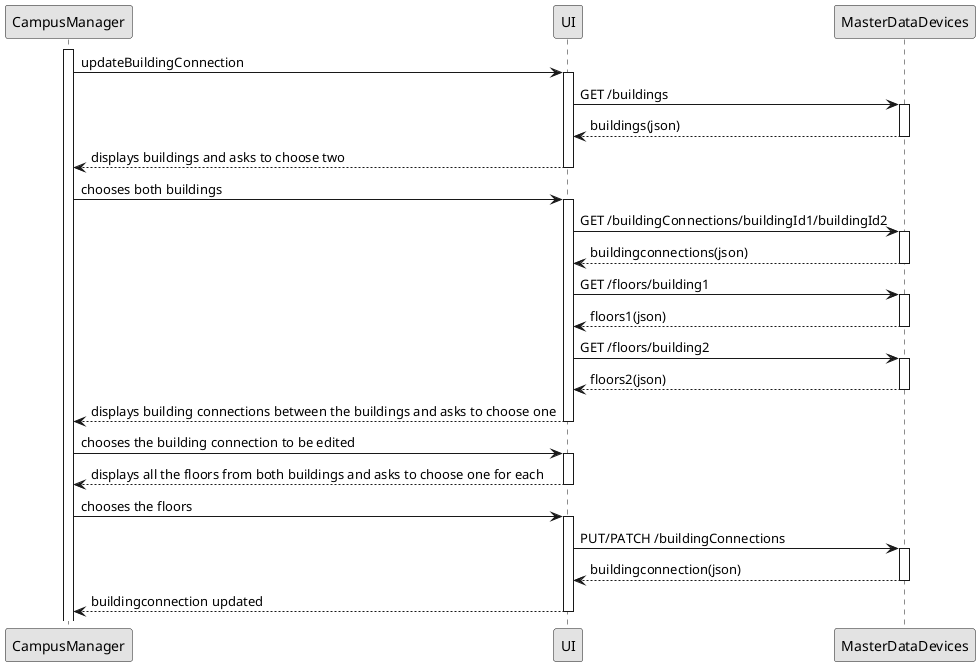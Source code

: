 @startuml
'http://plantuml.com/skinparam.html
skinparam monochrome true
skinparam packageStyle rect
skinparam shadowing false

participant CampusManager as CP
participant UI as UI
participant MasterDataDevices as MDD

activate CP
 CP -> UI: updateBuildingConnection
  activate UI
   UI -> MDD: GET /buildings
   activate MDD
    MDD --> UI: buildings(json)
   deactivate MDD
   UI --> CP: displays buildings and asks to choose two
  deactivate UI
 CP -> UI: chooses both buildings
  activate UI
   UI -> MDD: GET /buildingConnections/buildingId1/buildingId2
   activate MDD
    MDD --> UI: buildingconnections(json)
   deactivate MDD
   UI -> MDD: GET /floors/building1
   activate MDD
    MDD --> UI: floors1(json)
   deactivate MDD
   UI -> MDD: GET /floors/building2
   activate MDD
    MDD --> UI: floors2(json)
   deactivate MDD
   UI --> CP: displays building connections between the buildings and asks to choose one
  deactivate UI
  CP -> UI: chooses the building connection to be edited
  activate UI
   UI --> CP: displays all the floors from both buildings and asks to choose one for each
  deactivate UI
  CP -> UI: chooses the floors
   activate UI
   UI -> MDD: PUT/PATCH /buildingConnections
    activate MDD
    MDD --> UI: buildingconnection(json)
    deactivate MDD
   UI --> CP: buildingconnection updated
   deactivate UI
@enduml